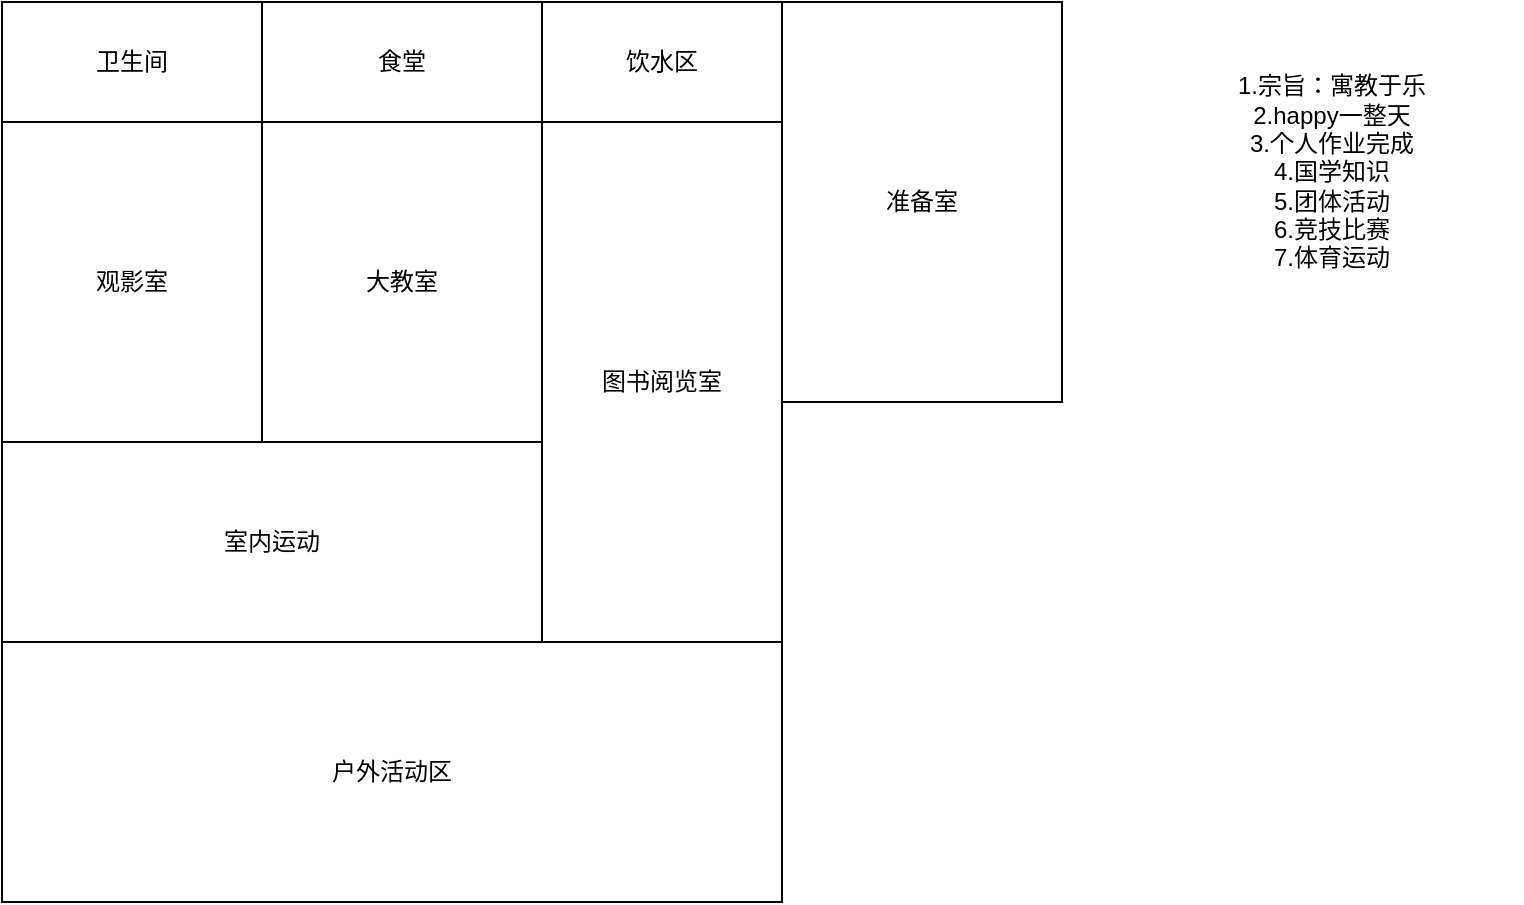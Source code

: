<mxfile version="22.1.2" type="device">
  <diagram name="第 1 页" id="0WRVtloz2K6NaQ2CbaJ0">
    <mxGraphModel dx="780" dy="496" grid="1" gridSize="10" guides="1" tooltips="1" connect="1" arrows="1" fold="1" page="1" pageScale="1" pageWidth="827" pageHeight="1169" math="0" shadow="0">
      <root>
        <mxCell id="0" />
        <mxCell id="1" parent="0" />
        <mxCell id="SP6recNhCX9S8kxskvK9-1" value="大教室" style="rounded=0;whiteSpace=wrap;html=1;" vertex="1" parent="1">
          <mxGeometry x="180" y="90" width="140" height="160" as="geometry" />
        </mxCell>
        <mxCell id="SP6recNhCX9S8kxskvK9-2" value="观影室" style="rounded=0;whiteSpace=wrap;html=1;" vertex="1" parent="1">
          <mxGeometry x="50" y="90" width="130" height="160" as="geometry" />
        </mxCell>
        <mxCell id="SP6recNhCX9S8kxskvK9-3" value="食堂" style="rounded=0;whiteSpace=wrap;html=1;" vertex="1" parent="1">
          <mxGeometry x="180" y="30" width="140" height="60" as="geometry" />
        </mxCell>
        <mxCell id="SP6recNhCX9S8kxskvK9-5" value="饮水区" style="rounded=0;whiteSpace=wrap;html=1;" vertex="1" parent="1">
          <mxGeometry x="320" y="30" width="120" height="60" as="geometry" />
        </mxCell>
        <mxCell id="SP6recNhCX9S8kxskvK9-6" value="图书阅览室" style="rounded=0;whiteSpace=wrap;html=1;" vertex="1" parent="1">
          <mxGeometry x="320" y="90" width="120" height="260" as="geometry" />
        </mxCell>
        <mxCell id="SP6recNhCX9S8kxskvK9-7" value="室内运动" style="rounded=0;whiteSpace=wrap;html=1;" vertex="1" parent="1">
          <mxGeometry x="50" y="250" width="270" height="100" as="geometry" />
        </mxCell>
        <mxCell id="SP6recNhCX9S8kxskvK9-8" value="卫生间" style="rounded=0;whiteSpace=wrap;html=1;" vertex="1" parent="1">
          <mxGeometry x="50" y="30" width="130" height="60" as="geometry" />
        </mxCell>
        <mxCell id="SP6recNhCX9S8kxskvK9-9" value="户外活动区" style="rounded=0;whiteSpace=wrap;html=1;" vertex="1" parent="1">
          <mxGeometry x="50" y="350" width="390" height="130" as="geometry" />
        </mxCell>
        <mxCell id="SP6recNhCX9S8kxskvK9-10" value="准备室" style="rounded=0;whiteSpace=wrap;html=1;" vertex="1" parent="1">
          <mxGeometry x="440" y="30" width="140" height="200" as="geometry" />
        </mxCell>
        <mxCell id="SP6recNhCX9S8kxskvK9-11" value="1.宗旨：寓教于乐&lt;br&gt;2.happy一整天&lt;br&gt;3.个人作业完成&lt;br&gt;4.国学知识&lt;br&gt;5.团体活动&lt;br&gt;6.竞技比赛&lt;br&gt;7.体育运动" style="text;html=1;strokeColor=none;fillColor=none;align=center;verticalAlign=middle;whiteSpace=wrap;rounded=0;" vertex="1" parent="1">
          <mxGeometry x="620" y="40" width="190" height="150" as="geometry" />
        </mxCell>
      </root>
    </mxGraphModel>
  </diagram>
</mxfile>
